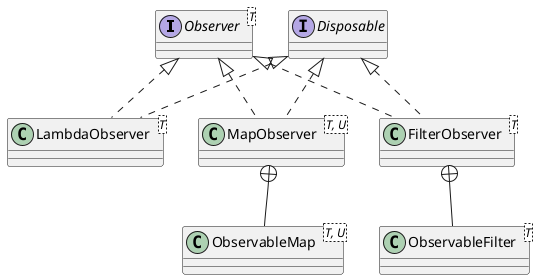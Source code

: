 @startuml

interface Observer<T>
interface Disposable

class LambdaObserver<T>
class MapObserver<T, U>
class FilterObserver<T>
class ObservableMap<T, U>
class ObservableFilter<T>

MapObserver +-- ObservableMap
FilterObserver +-- ObservableFilter
Observer <|.. LambdaObserver
Observer <|.. MapObserver
Observer <|.. FilterObserver

Disposable <|.. LambdaObserver
Disposable <|.. MapObserver
Disposable <|.. FilterObserver

@enduml